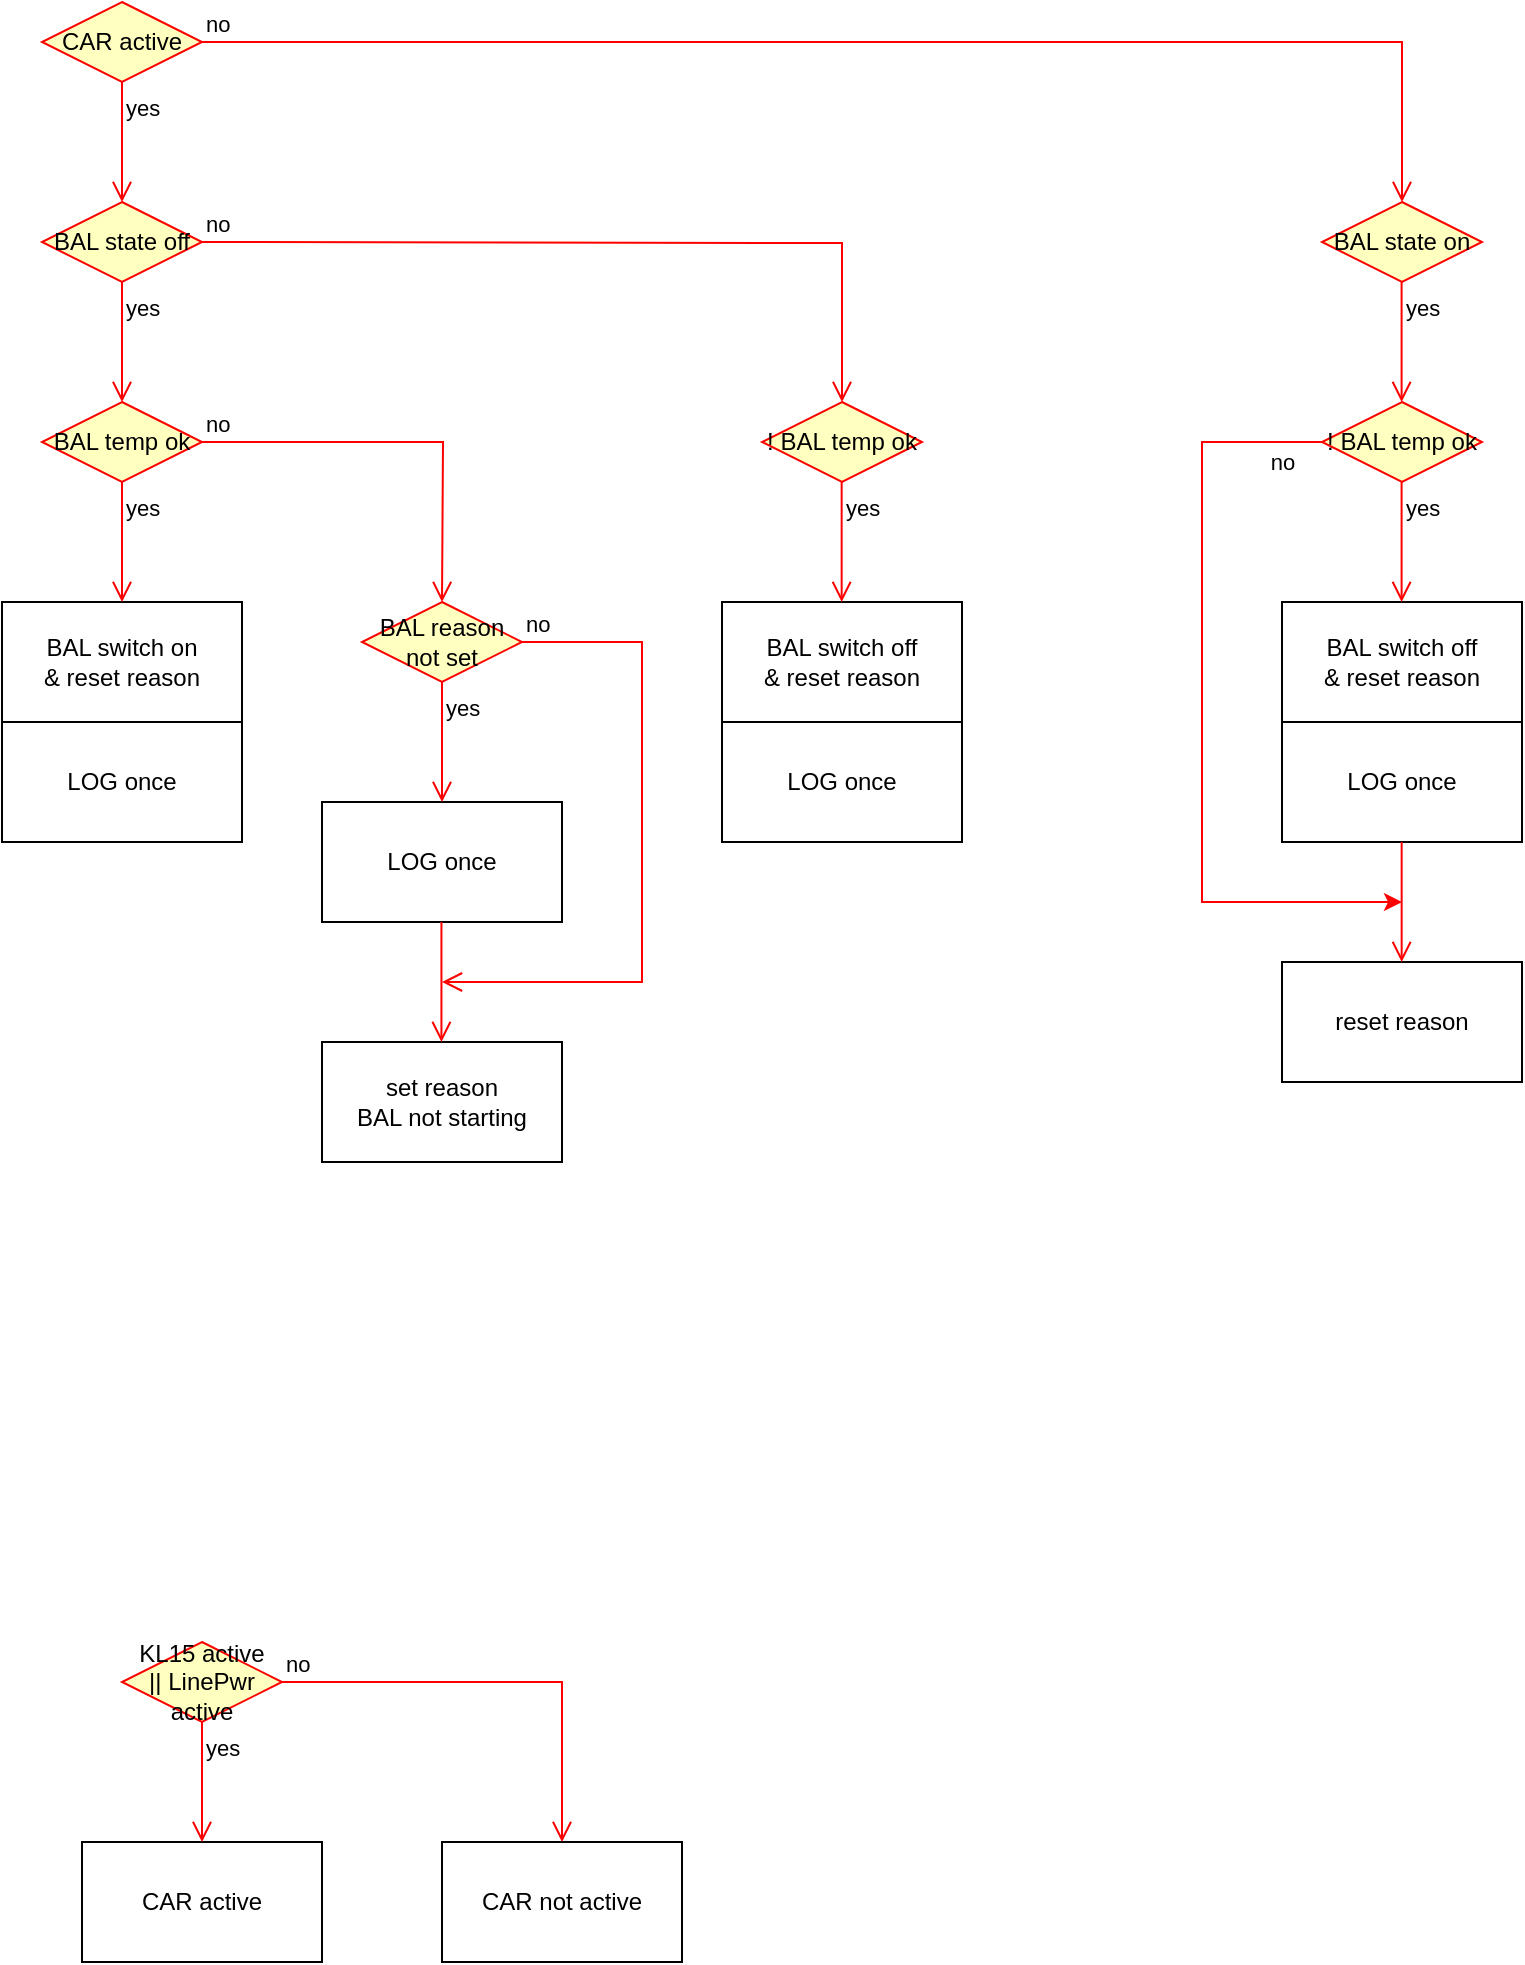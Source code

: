 <mxfile version="20.3.0" type="device" pages="5"><diagram id="LXOehUz2PkfXeTYsr3p3" name="CarActive-BAL"><mxGraphModel dx="920" dy="1441" grid="1" gridSize="10" guides="1" tooltips="1" connect="1" arrows="1" fold="1" page="1" pageScale="1" pageWidth="827" pageHeight="1169" math="0" shadow="0"><root><mxCell id="0"/><mxCell id="1" parent="0"/><mxCell id="oflELI8_AE1ah9rR0Pfy-1" value="BAL switch on&lt;br&gt;&amp;amp; reset reason" style="rounded=0;whiteSpace=wrap;html=1;" vertex="1" parent="1"><mxGeometry x="40" y="340" width="120" height="60" as="geometry"/></mxCell><mxCell id="oflELI8_AE1ah9rR0Pfy-6" value="LOG once" style="rounded=0;whiteSpace=wrap;html=1;" vertex="1" parent="1"><mxGeometry x="40" y="400" width="120" height="60" as="geometry"/></mxCell><mxCell id="oflELI8_AE1ah9rR0Pfy-12" value="BAL switch off&lt;br&gt;&amp;amp; reset reason" style="rounded=0;whiteSpace=wrap;html=1;" vertex="1" parent="1"><mxGeometry x="400" y="340" width="120" height="60" as="geometry"/></mxCell><mxCell id="oflELI8_AE1ah9rR0Pfy-13" value="LOG once" style="rounded=0;whiteSpace=wrap;html=1;" vertex="1" parent="1"><mxGeometry x="400" y="400" width="120" height="60" as="geometry"/></mxCell><mxCell id="oflELI8_AE1ah9rR0Pfy-20" value="BAL switch off&lt;br&gt;&amp;amp; reset reason" style="rounded=0;whiteSpace=wrap;html=1;" vertex="1" parent="1"><mxGeometry x="680" y="340" width="120" height="60" as="geometry"/></mxCell><mxCell id="oflELI8_AE1ah9rR0Pfy-21" value="LOG once" style="rounded=0;whiteSpace=wrap;html=1;" vertex="1" parent="1"><mxGeometry x="680" y="400" width="120" height="60" as="geometry"/></mxCell><mxCell id="oflELI8_AE1ah9rR0Pfy-29" value="set reason&lt;br&gt;BAL not starting" style="rounded=0;whiteSpace=wrap;html=1;" vertex="1" parent="1"><mxGeometry x="200" y="560" width="120" height="60" as="geometry"/></mxCell><mxCell id="oflELI8_AE1ah9rR0Pfy-31" value="LOG once" style="rounded=0;whiteSpace=wrap;html=1;" vertex="1" parent="1"><mxGeometry x="200" y="440" width="120" height="60" as="geometry"/></mxCell><mxCell id="oflELI8_AE1ah9rR0Pfy-32" value="reset reason" style="rounded=0;whiteSpace=wrap;html=1;" vertex="1" parent="1"><mxGeometry x="680" y="520" width="120" height="60" as="geometry"/></mxCell><mxCell id="3qrexacdY502ADhaaYey-1" value="CAR active" style="rounded=0;whiteSpace=wrap;html=1;" vertex="1" parent="1"><mxGeometry x="80" y="960" width="120" height="60" as="geometry"/></mxCell><mxCell id="mhE7k2_OMnBxs6uVptML-1" value="KL15 active&lt;br&gt;|| LinePwr active" style="rhombus;whiteSpace=wrap;html=1;fillColor=#ffffc0;strokeColor=#ff0000;" vertex="1" parent="1"><mxGeometry x="100" y="860" width="80" height="40" as="geometry"/></mxCell><mxCell id="mhE7k2_OMnBxs6uVptML-2" value="no" style="edgeStyle=orthogonalEdgeStyle;html=1;align=left;verticalAlign=bottom;endArrow=open;endSize=8;strokeColor=#ff0000;rounded=0;comic=0;sketch=0;entryX=0.5;entryY=0;entryDx=0;entryDy=0;" edge="1" source="mhE7k2_OMnBxs6uVptML-1" parent="1" target="mhE7k2_OMnBxs6uVptML-4"><mxGeometry x="-1" relative="1" as="geometry"><mxPoint x="280" y="880" as="targetPoint"/></mxGeometry></mxCell><mxCell id="mhE7k2_OMnBxs6uVptML-3" value="yes" style="edgeStyle=orthogonalEdgeStyle;html=1;align=left;verticalAlign=top;endArrow=open;endSize=8;strokeColor=#ff0000;rounded=0;comic=0;sketch=0;" edge="1" source="mhE7k2_OMnBxs6uVptML-1" parent="1"><mxGeometry x="-1" relative="1" as="geometry"><mxPoint x="140" y="960" as="targetPoint"/></mxGeometry></mxCell><mxCell id="mhE7k2_OMnBxs6uVptML-4" value="CAR not active" style="rounded=0;whiteSpace=wrap;html=1;" vertex="1" parent="1"><mxGeometry x="260" y="960" width="120" height="60" as="geometry"/></mxCell><mxCell id="mhE7k2_OMnBxs6uVptML-5" value="CAR active" style="rhombus;whiteSpace=wrap;html=1;fillColor=#ffffc0;strokeColor=#ff0000;" vertex="1" parent="1"><mxGeometry x="60" y="40" width="80" height="40" as="geometry"/></mxCell><mxCell id="mhE7k2_OMnBxs6uVptML-6" value="no" style="edgeStyle=orthogonalEdgeStyle;html=1;align=left;verticalAlign=bottom;endArrow=open;endSize=8;strokeColor=#ff0000;rounded=0;comic=0;sketch=0;entryX=0.5;entryY=0;entryDx=0;entryDy=0;" edge="1" source="mhE7k2_OMnBxs6uVptML-5" parent="1" target="mhE7k2_OMnBxs6uVptML-21"><mxGeometry x="-1" relative="1" as="geometry"><mxPoint x="760" y="140" as="targetPoint"/><Array as="points"><mxPoint x="740" y="60"/></Array></mxGeometry></mxCell><mxCell id="mhE7k2_OMnBxs6uVptML-7" value="yes" style="edgeStyle=orthogonalEdgeStyle;html=1;align=left;verticalAlign=top;endArrow=open;endSize=8;strokeColor=#ff0000;rounded=0;comic=0;sketch=0;" edge="1" source="mhE7k2_OMnBxs6uVptML-5" parent="1"><mxGeometry x="-1" relative="1" as="geometry"><mxPoint x="100" y="140" as="targetPoint"/></mxGeometry></mxCell><mxCell id="mhE7k2_OMnBxs6uVptML-8" value="BAL state off" style="rhombus;whiteSpace=wrap;html=1;fillColor=#ffffc0;strokeColor=#ff0000;" vertex="1" parent="1"><mxGeometry x="60" y="140" width="80" height="40" as="geometry"/></mxCell><mxCell id="mhE7k2_OMnBxs6uVptML-9" value="no" style="edgeStyle=orthogonalEdgeStyle;html=1;align=left;verticalAlign=bottom;endArrow=open;endSize=8;strokeColor=#ff0000;rounded=0;comic=0;sketch=0;entryX=0.5;entryY=0;entryDx=0;entryDy=0;" edge="1" parent="1" target="mhE7k2_OMnBxs6uVptML-18"><mxGeometry x="-1" relative="1" as="geometry"><mxPoint x="460" y="215" as="targetPoint"/><mxPoint x="140" y="160" as="sourcePoint"/></mxGeometry></mxCell><mxCell id="mhE7k2_OMnBxs6uVptML-10" value="yes" style="edgeStyle=orthogonalEdgeStyle;html=1;align=left;verticalAlign=top;endArrow=open;endSize=8;strokeColor=#ff0000;rounded=0;comic=0;sketch=0;" edge="1" parent="1"><mxGeometry x="-1" relative="1" as="geometry"><mxPoint x="100" y="240" as="targetPoint"/><mxPoint x="100" y="180" as="sourcePoint"/></mxGeometry></mxCell><mxCell id="mhE7k2_OMnBxs6uVptML-11" value="BAL temp ok" style="rhombus;whiteSpace=wrap;html=1;fillColor=#ffffc0;strokeColor=#ff0000;" vertex="1" parent="1"><mxGeometry x="60" y="240" width="80" height="40" as="geometry"/></mxCell><mxCell id="mhE7k2_OMnBxs6uVptML-12" value="no" style="edgeStyle=orthogonalEdgeStyle;html=1;align=left;verticalAlign=bottom;endArrow=open;endSize=8;strokeColor=#ff0000;rounded=0;comic=0;sketch=0;entryX=0.5;entryY=0;entryDx=0;entryDy=0;" edge="1" source="mhE7k2_OMnBxs6uVptML-11" parent="1"><mxGeometry x="-1" relative="1" as="geometry"><mxPoint x="260.0" y="340" as="targetPoint"/></mxGeometry></mxCell><mxCell id="mhE7k2_OMnBxs6uVptML-13" value="yes" style="edgeStyle=orthogonalEdgeStyle;html=1;align=left;verticalAlign=top;endArrow=open;endSize=8;strokeColor=#ff0000;rounded=0;comic=0;sketch=0;" edge="1" source="mhE7k2_OMnBxs6uVptML-11" parent="1"><mxGeometry x="-1" relative="1" as="geometry"><mxPoint x="100" y="340" as="targetPoint"/></mxGeometry></mxCell><mxCell id="mhE7k2_OMnBxs6uVptML-14" value="BAL reason not set" style="rhombus;whiteSpace=wrap;html=1;fillColor=#ffffc0;strokeColor=#ff0000;" vertex="1" parent="1"><mxGeometry x="220" y="340" width="80" height="40" as="geometry"/></mxCell><mxCell id="mhE7k2_OMnBxs6uVptML-15" value="no" style="edgeStyle=orthogonalEdgeStyle;html=1;align=left;verticalAlign=bottom;endArrow=open;endSize=8;strokeColor=#ff0000;rounded=0;comic=0;sketch=0;" edge="1" source="mhE7k2_OMnBxs6uVptML-14" parent="1"><mxGeometry x="-1" relative="1" as="geometry"><mxPoint x="260" y="530" as="targetPoint"/><Array as="points"><mxPoint x="360" y="360"/><mxPoint x="360" y="530"/></Array></mxGeometry></mxCell><mxCell id="mhE7k2_OMnBxs6uVptML-16" value="yes" style="edgeStyle=orthogonalEdgeStyle;html=1;align=left;verticalAlign=top;endArrow=open;endSize=8;strokeColor=#ff0000;rounded=0;comic=0;sketch=0;" edge="1" source="mhE7k2_OMnBxs6uVptML-14" parent="1"><mxGeometry x="-1" relative="1" as="geometry"><mxPoint x="260" y="440" as="targetPoint"/></mxGeometry></mxCell><mxCell id="mhE7k2_OMnBxs6uVptML-17" value="" style="edgeStyle=orthogonalEdgeStyle;html=1;align=left;verticalAlign=top;endArrow=open;endSize=8;strokeColor=#ff0000;rounded=0;comic=0;sketch=0;" edge="1" parent="1"><mxGeometry x="-1" relative="1" as="geometry"><mxPoint x="259.72" y="560" as="targetPoint"/><mxPoint x="259.72" y="500" as="sourcePoint"/></mxGeometry></mxCell><mxCell id="mhE7k2_OMnBxs6uVptML-18" value="! BAL temp ok" style="rhombus;whiteSpace=wrap;html=1;fillColor=#ffffc0;strokeColor=#ff0000;" vertex="1" parent="1"><mxGeometry x="420" y="240" width="80" height="40" as="geometry"/></mxCell><mxCell id="mhE7k2_OMnBxs6uVptML-19" value="yes" style="edgeStyle=orthogonalEdgeStyle;html=1;align=left;verticalAlign=top;endArrow=open;endSize=8;strokeColor=#ff0000;rounded=0;comic=0;sketch=0;" edge="1" parent="1"><mxGeometry x="-1" relative="1" as="geometry"><mxPoint x="459.83" y="340" as="targetPoint"/><mxPoint x="459.83" y="280" as="sourcePoint"/></mxGeometry></mxCell><mxCell id="mhE7k2_OMnBxs6uVptML-20" value="! BAL temp ok" style="rhombus;whiteSpace=wrap;html=1;fillColor=#ffffc0;strokeColor=#ff0000;" vertex="1" parent="1"><mxGeometry x="700" y="240" width="80" height="40" as="geometry"/></mxCell><mxCell id="mhE7k2_OMnBxs6uVptML-21" value="BAL state on" style="rhombus;whiteSpace=wrap;html=1;fillColor=#ffffc0;strokeColor=#ff0000;" vertex="1" parent="1"><mxGeometry x="700" y="140" width="80" height="40" as="geometry"/></mxCell><mxCell id="mhE7k2_OMnBxs6uVptML-22" value="" style="edgeStyle=orthogonalEdgeStyle;html=1;align=left;verticalAlign=top;endArrow=open;endSize=8;strokeColor=#ff0000;rounded=0;comic=0;sketch=0;" edge="1" parent="1"><mxGeometry x="-1" relative="1" as="geometry"><mxPoint x="739.83" y="520" as="targetPoint"/><mxPoint x="739.83" y="460" as="sourcePoint"/></mxGeometry></mxCell><mxCell id="mhE7k2_OMnBxs6uVptML-24" value="yes" style="edgeStyle=orthogonalEdgeStyle;html=1;align=left;verticalAlign=top;endArrow=open;endSize=8;strokeColor=#ff0000;rounded=0;comic=0;sketch=0;" edge="1" parent="1"><mxGeometry x="-1" relative="1" as="geometry"><mxPoint x="739.8" y="340" as="targetPoint"/><mxPoint x="739.8" y="280" as="sourcePoint"/></mxGeometry></mxCell><mxCell id="mhE7k2_OMnBxs6uVptML-25" value="yes" style="edgeStyle=orthogonalEdgeStyle;html=1;align=left;verticalAlign=top;endArrow=open;endSize=8;strokeColor=#ff0000;rounded=0;comic=0;sketch=0;" edge="1" parent="1"><mxGeometry x="-1" relative="1" as="geometry"><mxPoint x="739.8" y="240" as="targetPoint"/><mxPoint x="739.8" y="180" as="sourcePoint"/></mxGeometry></mxCell><mxCell id="mhE7k2_OMnBxs6uVptML-26" value="no" style="endArrow=classic;html=1;rounded=0;comic=0;sketch=0;strokeColor=#FF0000;exitX=0;exitY=0.5;exitDx=0;exitDy=0;" edge="1" parent="1" source="mhE7k2_OMnBxs6uVptML-20"><mxGeometry x="-0.897" y="10" width="50" height="50" relative="1" as="geometry"><mxPoint x="620" y="340" as="sourcePoint"/><mxPoint x="740" y="490" as="targetPoint"/><Array as="points"><mxPoint x="640" y="260"/><mxPoint x="640" y="490"/></Array><mxPoint as="offset"/></mxGeometry></mxCell></root></mxGraphModel></diagram><diagram id="12e8ugVNMP6fDcHv3E0U" name="KL15 active"><mxGraphModel dx="1117" dy="1750" grid="1" gridSize="10" guides="1" tooltips="1" connect="1" arrows="1" fold="1" page="1" pageScale="1" pageWidth="827" pageHeight="1169" math="0" shadow="0"><root><mxCell id="0"/><mxCell id="1" parent="0"/><mxCell id="yH7bQUPl74mGh_0GwdWs-4" value="LOG once&lt;br&gt;with ts" style="rounded=0;whiteSpace=wrap;html=1;" vertex="1" parent="1"><mxGeometry x="100" y="340" width="120" height="60" as="geometry"/></mxCell><mxCell id="-YFTBXRcsXSMDmhdgCrn-2" value="LOG once&lt;br&gt;without ts" style="rounded=0;whiteSpace=wrap;html=1;" vertex="1" parent="1"><mxGeometry x="280" y="340" width="120" height="60" as="geometry"/></mxCell><mxCell id="-YFTBXRcsXSMDmhdgCrn-3" value="set KL15 state" style="rounded=0;whiteSpace=wrap;html=1;" vertex="1" parent="1"><mxGeometry x="100" y="460" width="120" height="60" as="geometry"/></mxCell><mxCell id="-YFTBXRcsXSMDmhdgCrn-4" value="set KL15 started values" style="rounded=0;whiteSpace=wrap;html=1;" vertex="1" parent="1"><mxGeometry x="100" y="520" width="120" height="60" as="geometry"/></mxCell><mxCell id="-YFTBXRcsXSMDmhdgCrn-7" value="LOG once&lt;br&gt;with KL15-duration" style="rounded=0;whiteSpace=wrap;html=1;" vertex="1" parent="1"><mxGeometry x="460" y="240" width="120" height="60" as="geometry"/></mxCell><mxCell id="-YFTBXRcsXSMDmhdgCrn-8" value="unset KL15 state" style="rounded=0;whiteSpace=wrap;html=1;" vertex="1" parent="1"><mxGeometry x="460" y="300" width="120" height="60" as="geometry"/></mxCell><mxCell id="-YFTBXRcsXSMDmhdgCrn-9" value="unset KL15 started values" style="rounded=0;whiteSpace=wrap;html=1;" vertex="1" parent="1"><mxGeometry x="460" y="360" width="120" height="60" as="geometry"/></mxCell><mxCell id="SDihzi8pR8b6VNEVEoCM-1" value="KL15 active" style="rhombus;whiteSpace=wrap;html=1;fillColor=#ffffc0;strokeColor=#ff0000;" vertex="1" parent="1"><mxGeometry x="120" y="40" width="80" height="40" as="geometry"/></mxCell><mxCell id="SDihzi8pR8b6VNEVEoCM-2" value="no" style="edgeStyle=orthogonalEdgeStyle;html=1;align=left;verticalAlign=bottom;endArrow=open;endSize=8;strokeColor=#ff0000;rounded=0;comic=0;sketch=0;entryX=0.5;entryY=0;entryDx=0;entryDy=0;" edge="1" source="SDihzi8pR8b6VNEVEoCM-1" parent="1" target="SDihzi8pR8b6VNEVEoCM-13"><mxGeometry x="-1" relative="1" as="geometry"><mxPoint x="300" y="60" as="targetPoint"/></mxGeometry></mxCell><mxCell id="SDihzi8pR8b6VNEVEoCM-3" value="yes" style="edgeStyle=orthogonalEdgeStyle;html=1;align=left;verticalAlign=top;endArrow=open;endSize=8;strokeColor=#ff0000;rounded=0;comic=0;sketch=0;" edge="1" source="SDihzi8pR8b6VNEVEoCM-1" parent="1"><mxGeometry x="-1" relative="1" as="geometry"><mxPoint x="160" y="140" as="targetPoint"/></mxGeometry></mxCell><mxCell id="SDihzi8pR8b6VNEVEoCM-4" value="! KL15 state" style="rhombus;whiteSpace=wrap;html=1;fillColor=#ffffc0;strokeColor=#ff0000;" vertex="1" parent="1"><mxGeometry x="120" y="140" width="80" height="40" as="geometry"/></mxCell><mxCell id="SDihzi8pR8b6VNEVEoCM-6" value="yes" style="edgeStyle=orthogonalEdgeStyle;html=1;align=left;verticalAlign=top;endArrow=open;endSize=8;strokeColor=#ff0000;rounded=0;comic=0;sketch=0;" edge="1" parent="1" source="SDihzi8pR8b6VNEVEoCM-4"><mxGeometry x="-1" relative="1" as="geometry"><mxPoint x="160" y="240" as="targetPoint"/></mxGeometry></mxCell><mxCell id="SDihzi8pR8b6VNEVEoCM-7" value="charge-ended-ts set" style="rhombus;whiteSpace=wrap;html=1;fillColor=#ffffc0;strokeColor=#ff0000;" vertex="1" parent="1"><mxGeometry x="120" y="240" width="80" height="40" as="geometry"/></mxCell><mxCell id="SDihzi8pR8b6VNEVEoCM-8" value="no" style="edgeStyle=orthogonalEdgeStyle;html=1;align=left;verticalAlign=bottom;endArrow=open;endSize=8;strokeColor=#ff0000;rounded=0;comic=0;sketch=0;entryX=0.5;entryY=0;entryDx=0;entryDy=0;" edge="1" source="SDihzi8pR8b6VNEVEoCM-7" parent="1" target="-YFTBXRcsXSMDmhdgCrn-2"><mxGeometry x="-1" relative="1" as="geometry"><mxPoint x="300" y="260" as="targetPoint"/></mxGeometry></mxCell><mxCell id="SDihzi8pR8b6VNEVEoCM-9" value="yes" style="edgeStyle=orthogonalEdgeStyle;html=1;align=left;verticalAlign=top;endArrow=open;endSize=8;strokeColor=#ff0000;rounded=0;comic=0;sketch=0;" edge="1" source="SDihzi8pR8b6VNEVEoCM-7" parent="1"><mxGeometry x="-1" relative="1" as="geometry"><mxPoint x="160" y="340" as="targetPoint"/><Array as="points"><mxPoint x="160" y="300"/><mxPoint x="160" y="300"/></Array></mxGeometry></mxCell><mxCell id="SDihzi8pR8b6VNEVEoCM-11" value="" style="edgeStyle=orthogonalEdgeStyle;html=1;align=left;verticalAlign=top;endArrow=open;endSize=8;strokeColor=#ff0000;rounded=0;comic=0;sketch=0;" edge="1" parent="1"><mxGeometry x="-1" relative="1" as="geometry"><mxPoint x="159.83" y="460" as="targetPoint"/><mxPoint x="159.83" y="400" as="sourcePoint"/></mxGeometry></mxCell><mxCell id="SDihzi8pR8b6VNEVEoCM-12" value="" style="endArrow=open;html=1;rounded=0;comic=0;sketch=0;exitX=0.5;exitY=1;exitDx=0;exitDy=0;strokeColor=#FF0000;endFill=0;" edge="1" parent="1" source="-YFTBXRcsXSMDmhdgCrn-2"><mxGeometry width="50" height="50" relative="1" as="geometry"><mxPoint x="170" y="460" as="sourcePoint"/><mxPoint x="160" y="430" as="targetPoint"/><Array as="points"><mxPoint x="340" y="430"/></Array></mxGeometry></mxCell><mxCell id="SDihzi8pR8b6VNEVEoCM-13" value="KL15 state" style="rhombus;whiteSpace=wrap;html=1;fillColor=#ffffc0;strokeColor=#ff0000;" vertex="1" parent="1"><mxGeometry x="480" y="140" width="80" height="40" as="geometry"/></mxCell><mxCell id="SDihzi8pR8b6VNEVEoCM-14" value="yes" style="edgeStyle=orthogonalEdgeStyle;html=1;align=left;verticalAlign=top;endArrow=open;endSize=8;strokeColor=#ff0000;rounded=0;comic=0;sketch=0;" edge="1" parent="1"><mxGeometry x="-1" relative="1" as="geometry"><mxPoint x="519.67" y="240" as="targetPoint"/><mxPoint x="519.67" y="180" as="sourcePoint"/></mxGeometry></mxCell></root></mxGraphModel></diagram><diagram name="Heater" id="oOzQqZdD7BhXqOTLIn5d"><mxGraphModel dx="782" dy="1225" grid="1" gridSize="10" guides="1" tooltips="1" connect="1" arrows="1" fold="1" page="1" pageScale="1" pageWidth="827" pageHeight="1169" math="0" shadow="0"><root><mxCell id="hcPcVKRNiF2n2_MLOe-I-0"/><mxCell id="hcPcVKRNiF2n2_MLOe-I-1" parent="hcPcVKRNiF2n2_MLOe-I-0"/><mxCell id="hcPcVKRNiF2n2_MLOe-I-5" value="LOG once" style="rounded=0;whiteSpace=wrap;html=1;" vertex="1" parent="hcPcVKRNiF2n2_MLOe-I-1"><mxGeometry x="40" y="240" width="120" height="60" as="geometry"/></mxCell><mxCell id="hcPcVKRNiF2n2_MLOe-I-10" value="unset charger state" style="rounded=0;whiteSpace=wrap;html=1;" vertex="1" parent="hcPcVKRNiF2n2_MLOe-I-1"><mxGeometry x="400" y="360" width="120" height="60" as="geometry"/></mxCell><mxCell id="ZxAVKf1m6dJiVjqOZ9-U-0" value="set LinePwr state" style="rounded=0;whiteSpace=wrap;html=1;" vertex="1" parent="hcPcVKRNiF2n2_MLOe-I-1"><mxGeometry x="40" y="300" width="120" height="60" as="geometry"/></mxCell><mxCell id="ZxAVKf1m6dJiVjqOZ9-U-3" value="LOG once" style="rounded=0;whiteSpace=wrap;html=1;" vertex="1" parent="hcPcVKRNiF2n2_MLOe-I-1"><mxGeometry x="400" y="240" width="120" height="60" as="geometry"/></mxCell><mxCell id="ZxAVKf1m6dJiVjqOZ9-U-4" value="unset LinePwr state" style="rounded=0;whiteSpace=wrap;html=1;" vertex="1" parent="hcPcVKRNiF2n2_MLOe-I-1"><mxGeometry x="400" y="300" width="120" height="60" as="geometry"/></mxCell><mxCell id="ZxAVKf1m6dJiVjqOZ9-U-5" value="switch heater off" style="rounded=0;whiteSpace=wrap;html=1;" vertex="1" parent="hcPcVKRNiF2n2_MLOe-I-1"><mxGeometry x="400" y="420" width="120" height="60" as="geometry"/></mxCell><mxCell id="ZxAVKf1m6dJiVjqOZ9-U-6" value="switch charge load off" style="rounded=0;whiteSpace=wrap;html=1;" vertex="1" parent="hcPcVKRNiF2n2_MLOe-I-1"><mxGeometry x="400" y="480" width="120" height="60" as="geometry"/></mxCell><mxCell id="ZxAVKf1m6dJiVjqOZ9-U-7" value="switch charge door off" style="rounded=0;whiteSpace=wrap;html=1;" vertex="1" parent="hcPcVKRNiF2n2_MLOe-I-1"><mxGeometry x="400" y="540" width="120" height="60" as="geometry"/></mxCell><mxCell id="ZxAVKf1m6dJiVjqOZ9-U-12" value="LOG once" style="rounded=0;whiteSpace=wrap;html=1;" vertex="1" parent="hcPcVKRNiF2n2_MLOe-I-1"><mxGeometry x="40" y="640" width="120" height="60" as="geometry"/></mxCell><mxCell id="ZxAVKf1m6dJiVjqOZ9-U-13" value="switch heater on" style="rounded=0;whiteSpace=wrap;html=1;" vertex="1" parent="hcPcVKRNiF2n2_MLOe-I-1"><mxGeometry x="40" y="700" width="120" height="60" as="geometry"/></mxCell><mxCell id="ZxAVKf1m6dJiVjqOZ9-U-18" value="LOG once" style="rounded=0;whiteSpace=wrap;html=1;" vertex="1" parent="hcPcVKRNiF2n2_MLOe-I-1"><mxGeometry x="220" y="580" width="120" height="60" as="geometry"/></mxCell><mxCell id="ZxAVKf1m6dJiVjqOZ9-U-19" value="switch heater off" style="rounded=0;whiteSpace=wrap;html=1;" vertex="1" parent="hcPcVKRNiF2n2_MLOe-I-1"><mxGeometry x="220" y="640" width="120" height="60" as="geometry"/></mxCell><mxCell id="ZxAVKf1m6dJiVjqOZ9-U-20" value="LinePwr&lt;br&gt;active" style="rhombus;whiteSpace=wrap;html=1;fillColor=#ffffc0;strokeColor=#ff0000;" vertex="1" parent="hcPcVKRNiF2n2_MLOe-I-1"><mxGeometry x="60" y="40" width="80" height="40" as="geometry"/></mxCell><mxCell id="ZxAVKf1m6dJiVjqOZ9-U-21" value="no" style="edgeStyle=orthogonalEdgeStyle;html=1;align=left;verticalAlign=bottom;endArrow=open;endSize=8;strokeColor=#ff0000;rounded=0;comic=0;sketch=0;entryX=0.5;entryY=0;entryDx=0;entryDy=0;" edge="1" source="ZxAVKf1m6dJiVjqOZ9-U-20" parent="hcPcVKRNiF2n2_MLOe-I-1" target="ZxAVKf1m6dJiVjqOZ9-U-40"><mxGeometry x="-1" relative="1" as="geometry"><mxPoint x="240" y="60" as="targetPoint"/></mxGeometry></mxCell><mxCell id="ZxAVKf1m6dJiVjqOZ9-U-22" value="yes" style="edgeStyle=orthogonalEdgeStyle;html=1;align=left;verticalAlign=top;endArrow=open;endSize=8;strokeColor=#ff0000;rounded=0;comic=0;sketch=0;" edge="1" source="ZxAVKf1m6dJiVjqOZ9-U-20" parent="hcPcVKRNiF2n2_MLOe-I-1"><mxGeometry x="-1" relative="1" as="geometry"><mxPoint x="100" y="140" as="targetPoint"/></mxGeometry></mxCell><mxCell id="ZxAVKf1m6dJiVjqOZ9-U-23" value="! LinePwr&lt;br&gt;state" style="rhombus;whiteSpace=wrap;html=1;fillColor=#ffffc0;strokeColor=#ff0000;" vertex="1" parent="hcPcVKRNiF2n2_MLOe-I-1"><mxGeometry x="60" y="140" width="80" height="40" as="geometry"/></mxCell><mxCell id="ZxAVKf1m6dJiVjqOZ9-U-24" value="no" style="edgeStyle=orthogonalEdgeStyle;html=1;align=left;verticalAlign=bottom;endArrow=open;endSize=8;strokeColor=#ff0000;rounded=0;comic=0;sketch=0;" edge="1" source="ZxAVKf1m6dJiVjqOZ9-U-23" parent="hcPcVKRNiF2n2_MLOe-I-1"><mxGeometry x="-1" relative="1" as="geometry"><mxPoint x="100" y="400" as="targetPoint"/><Array as="points"><mxPoint x="200" y="160"/><mxPoint x="200" y="400"/></Array></mxGeometry></mxCell><mxCell id="ZxAVKf1m6dJiVjqOZ9-U-25" value="yes" style="edgeStyle=orthogonalEdgeStyle;html=1;align=left;verticalAlign=top;endArrow=open;endSize=8;strokeColor=#ff0000;rounded=0;comic=0;sketch=0;" edge="1" source="ZxAVKf1m6dJiVjqOZ9-U-23" parent="hcPcVKRNiF2n2_MLOe-I-1"><mxGeometry x="-1" relative="1" as="geometry"><mxPoint x="100" y="240" as="targetPoint"/></mxGeometry></mxCell><mxCell id="ZxAVKf1m6dJiVjqOZ9-U-29" value="" style="edgeStyle=orthogonalEdgeStyle;html=1;verticalAlign=bottom;endArrow=open;endSize=8;strokeColor=#ff0000;rounded=0;comic=0;sketch=0;" edge="1" parent="hcPcVKRNiF2n2_MLOe-I-1"><mxGeometry relative="1" as="geometry"><mxPoint x="100" y="440" as="targetPoint"/><mxPoint x="99.5" y="360" as="sourcePoint"/><Array as="points"><mxPoint x="100" y="400"/><mxPoint x="100" y="400"/></Array></mxGeometry></mxCell><mxCell id="ZxAVKf1m6dJiVjqOZ9-U-30" value="heater needed&lt;br&gt;&amp;amp;&amp;amp; age good" style="rhombus;whiteSpace=wrap;html=1;fillColor=#ffffc0;strokeColor=#ff0000;" vertex="1" parent="hcPcVKRNiF2n2_MLOe-I-1"><mxGeometry x="60" y="440" width="80" height="40" as="geometry"/></mxCell><mxCell id="ZxAVKf1m6dJiVjqOZ9-U-31" value="no" style="edgeStyle=orthogonalEdgeStyle;html=1;align=left;verticalAlign=bottom;endArrow=open;endSize=8;strokeColor=#ff0000;rounded=0;comic=0;sketch=0;entryX=0.5;entryY=0;entryDx=0;entryDy=0;" edge="1" source="ZxAVKf1m6dJiVjqOZ9-U-30" parent="hcPcVKRNiF2n2_MLOe-I-1" target="ZxAVKf1m6dJiVjqOZ9-U-36"><mxGeometry x="-1" relative="1" as="geometry"><mxPoint x="240" y="460" as="targetPoint"/></mxGeometry></mxCell><mxCell id="ZxAVKf1m6dJiVjqOZ9-U-32" value="yes" style="edgeStyle=orthogonalEdgeStyle;html=1;align=left;verticalAlign=top;endArrow=open;endSize=8;strokeColor=#ff0000;rounded=0;comic=0;sketch=0;" edge="1" source="ZxAVKf1m6dJiVjqOZ9-U-30" parent="hcPcVKRNiF2n2_MLOe-I-1"><mxGeometry x="-1" relative="1" as="geometry"><mxPoint x="100" y="540" as="targetPoint"/></mxGeometry></mxCell><mxCell id="ZxAVKf1m6dJiVjqOZ9-U-33" value="! heater state" style="rhombus;whiteSpace=wrap;html=1;fillColor=#ffffc0;strokeColor=#ff0000;" vertex="1" parent="hcPcVKRNiF2n2_MLOe-I-1"><mxGeometry x="60" y="540" width="80" height="40" as="geometry"/></mxCell><mxCell id="ZxAVKf1m6dJiVjqOZ9-U-35" value="yes" style="edgeStyle=orthogonalEdgeStyle;html=1;align=left;verticalAlign=top;endArrow=open;endSize=8;strokeColor=#ff0000;rounded=0;comic=0;sketch=0;" edge="1" source="ZxAVKf1m6dJiVjqOZ9-U-33" parent="hcPcVKRNiF2n2_MLOe-I-1"><mxGeometry x="-1" relative="1" as="geometry"><mxPoint x="100" y="640" as="targetPoint"/></mxGeometry></mxCell><mxCell id="ZxAVKf1m6dJiVjqOZ9-U-36" value="! heater state" style="rhombus;whiteSpace=wrap;html=1;fillColor=#ffffc0;strokeColor=#ff0000;" vertex="1" parent="hcPcVKRNiF2n2_MLOe-I-1"><mxGeometry x="240" y="480" width="80" height="40" as="geometry"/></mxCell><mxCell id="ZxAVKf1m6dJiVjqOZ9-U-37" value="yes" style="edgeStyle=orthogonalEdgeStyle;html=1;align=left;verticalAlign=top;endArrow=open;endSize=8;strokeColor=#ff0000;rounded=0;comic=0;sketch=0;" edge="1" parent="hcPcVKRNiF2n2_MLOe-I-1" source="ZxAVKf1m6dJiVjqOZ9-U-36"><mxGeometry x="-1" relative="1" as="geometry"><mxPoint x="280" y="580" as="targetPoint"/></mxGeometry></mxCell><mxCell id="ZxAVKf1m6dJiVjqOZ9-U-40" value="LinePwr&lt;br&gt;state" style="rhombus;whiteSpace=wrap;html=1;fillColor=#ffffc0;strokeColor=#ff0000;" vertex="1" parent="hcPcVKRNiF2n2_MLOe-I-1"><mxGeometry x="420" y="140" width="80" height="40" as="geometry"/></mxCell><mxCell id="ZxAVKf1m6dJiVjqOZ9-U-41" value="yes" style="edgeStyle=orthogonalEdgeStyle;html=1;align=left;verticalAlign=top;endArrow=open;endSize=8;strokeColor=#ff0000;rounded=0;comic=0;sketch=0;" edge="1" parent="hcPcVKRNiF2n2_MLOe-I-1" source="ZxAVKf1m6dJiVjqOZ9-U-40"><mxGeometry x="-1" relative="1" as="geometry"><mxPoint x="460" y="240" as="targetPoint"/></mxGeometry></mxCell></root></mxGraphModel></diagram><diagram id="-MVhBHzytmBZ_wvMj_Ux" name="GoodForCharging"><mxGraphModel dx="782" dy="1225" grid="1" gridSize="10" guides="1" tooltips="1" connect="1" arrows="1" fold="1" page="1" pageScale="1" pageWidth="827" pageHeight="1169" math="0" shadow="0"><root><mxCell id="0"/><mxCell id="1" parent="0"/><mxCell id="AomB1I5Opg6fcqfHuD4W-1" value="temp charge allowed&lt;br&gt;&amp;amp;&amp;amp; charge start cond.&lt;br&gt;&amp;amp;&amp;amp; age good" style="rhombus;whiteSpace=wrap;html=1;fillColor=#ffffc0;strokeColor=#ff0000;" vertex="1" parent="1"><mxGeometry x="40" y="40" width="160" height="120" as="geometry"/></mxCell><mxCell id="AomB1I5Opg6fcqfHuD4W-2" value="no" style="edgeStyle=orthogonalEdgeStyle;html=1;align=left;verticalAlign=bottom;endArrow=open;endSize=8;strokeColor=#ff0000;rounded=0;comic=0;sketch=0;entryX=0.5;entryY=0;entryDx=0;entryDy=0;" edge="1" source="AomB1I5Opg6fcqfHuD4W-1" parent="1" target="AomB1I5Opg6fcqfHuD4W-36"><mxGeometry x="-1" relative="1" as="geometry"><mxPoint x="320" y="100" as="targetPoint"/><Array as="points"><mxPoint x="600" y="100"/></Array></mxGeometry></mxCell><mxCell id="AomB1I5Opg6fcqfHuD4W-3" value="yes" style="edgeStyle=orthogonalEdgeStyle;html=1;align=left;verticalAlign=top;endArrow=open;endSize=8;strokeColor=#ff0000;rounded=0;comic=0;sketch=0;" edge="1" source="AomB1I5Opg6fcqfHuD4W-1" parent="1"><mxGeometry x="-1" relative="1" as="geometry"><mxPoint x="120" y="220" as="targetPoint"/></mxGeometry></mxCell><mxCell id="AomB1I5Opg6fcqfHuD4W-8" value="LOG once&lt;br&gt;with ts" style="rounded=0;whiteSpace=wrap;html=1;" vertex="1" parent="1"><mxGeometry x="60" y="420" width="120" height="60" as="geometry"/></mxCell><mxCell id="AomB1I5Opg6fcqfHuD4W-9" value="! charger active state" style="rhombus;whiteSpace=wrap;html=1;fillColor=#ffffc0;strokeColor=#ff0000;" vertex="1" parent="1"><mxGeometry x="80" y="220" width="80" height="40" as="geometry"/></mxCell><mxCell id="AomB1I5Opg6fcqfHuD4W-10" value="no" style="edgeStyle=orthogonalEdgeStyle;html=1;align=left;verticalAlign=bottom;endArrow=open;endSize=8;strokeColor=#ff0000;rounded=0;comic=0;sketch=0;entryX=0.5;entryY=0;entryDx=0;entryDy=0;" edge="1" source="AomB1I5Opg6fcqfHuD4W-9" parent="1" target="AomB1I5Opg6fcqfHuD4W-19"><mxGeometry x="-1" relative="1" as="geometry"><mxPoint x="260" y="240" as="targetPoint"/></mxGeometry></mxCell><mxCell id="AomB1I5Opg6fcqfHuD4W-11" value="yes" style="edgeStyle=orthogonalEdgeStyle;html=1;align=left;verticalAlign=top;endArrow=open;endSize=8;strokeColor=#ff0000;rounded=0;comic=0;sketch=0;" edge="1" source="AomB1I5Opg6fcqfHuD4W-9" parent="1"><mxGeometry x="-1" relative="1" as="geometry"><mxPoint x="120" y="320" as="targetPoint"/></mxGeometry></mxCell><mxCell id="AomB1I5Opg6fcqfHuD4W-15" value="with ts" style="rhombus;whiteSpace=wrap;html=1;fillColor=#ffffc0;strokeColor=#ff0000;" vertex="1" parent="1"><mxGeometry x="80" y="320" width="80" height="40" as="geometry"/></mxCell><mxCell id="AomB1I5Opg6fcqfHuD4W-16" value="no" style="edgeStyle=orthogonalEdgeStyle;html=1;align=left;verticalAlign=bottom;endArrow=open;endSize=8;strokeColor=#ff0000;rounded=0;comic=0;sketch=0;entryX=0.5;entryY=0;entryDx=0;entryDy=0;" edge="1" parent="1" source="AomB1I5Opg6fcqfHuD4W-15" target="AomB1I5Opg6fcqfHuD4W-18"><mxGeometry x="-1" relative="1" as="geometry"><mxPoint x="260.0" y="340" as="targetPoint"/></mxGeometry></mxCell><mxCell id="AomB1I5Opg6fcqfHuD4W-17" value="yes" style="edgeStyle=orthogonalEdgeStyle;html=1;align=left;verticalAlign=top;endArrow=open;endSize=8;strokeColor=#ff0000;rounded=0;comic=0;sketch=0;" edge="1" parent="1" source="AomB1I5Opg6fcqfHuD4W-15"><mxGeometry x="-1" relative="1" as="geometry"><mxPoint x="120" y="420" as="targetPoint"/></mxGeometry></mxCell><mxCell id="AomB1I5Opg6fcqfHuD4W-18" value="LOG once&lt;br&gt;without ts" style="rounded=0;whiteSpace=wrap;html=1;" vertex="1" parent="1"><mxGeometry x="180" y="420" width="120" height="60" as="geometry"/></mxCell><mxCell id="AomB1I5Opg6fcqfHuD4W-19" value="switch charge door on" style="rounded=0;whiteSpace=wrap;html=1;" vertex="1" parent="1"><mxGeometry x="360" y="420" width="120" height="60" as="geometry"/></mxCell><mxCell id="AomB1I5Opg6fcqfHuD4W-20" value="" style="endArrow=open;html=1;rounded=0;comic=0;sketch=0;strokeColor=#FF0000;exitX=0.5;exitY=1;exitDx=0;exitDy=0;endFill=0;" edge="1" parent="1" source="AomB1I5Opg6fcqfHuD4W-8"><mxGeometry width="50" height="50" relative="1" as="geometry"><mxPoint x="190" y="520" as="sourcePoint"/><mxPoint x="120" y="540" as="targetPoint"/></mxGeometry></mxCell><mxCell id="AomB1I5Opg6fcqfHuD4W-21" value="" style="endArrow=open;html=1;rounded=0;comic=0;sketch=0;strokeColor=#FF0000;exitX=0.5;exitY=1;exitDx=0;exitDy=0;endFill=0;" edge="1" parent="1" source="AomB1I5Opg6fcqfHuD4W-18"><mxGeometry width="50" height="50" relative="1" as="geometry"><mxPoint x="130" y="490" as="sourcePoint"/><mxPoint x="120" y="510" as="targetPoint"/><Array as="points"><mxPoint x="240" y="510"/></Array></mxGeometry></mxCell><mxCell id="AomB1I5Opg6fcqfHuD4W-22" value="switch charge load on" style="rounded=0;whiteSpace=wrap;html=1;" vertex="1" parent="1"><mxGeometry x="60" y="540" width="120" height="60" as="geometry"/></mxCell><mxCell id="AomB1I5Opg6fcqfHuD4W-23" value="set charger active state" style="rounded=0;whiteSpace=wrap;html=1;" vertex="1" parent="1"><mxGeometry x="60" y="600" width="120" height="60" as="geometry"/></mxCell><mxCell id="AomB1I5Opg6fcqfHuD4W-24" value="report shunt charge start" style="rounded=0;whiteSpace=wrap;html=1;" vertex="1" parent="1"><mxGeometry x="60" y="720" width="120" height="60" as="geometry"/></mxCell><mxCell id="AomB1I5Opg6fcqfHuD4W-25" value="shunt reports value reset" style="rhombus;whiteSpace=wrap;html=1;fillColor=#ffffc0;strokeColor=#ff0000;" vertex="1" parent="1"><mxGeometry x="80" y="840" width="80" height="40" as="geometry"/></mxCell><mxCell id="AomB1I5Opg6fcqfHuD4W-26" value="no" style="edgeStyle=orthogonalEdgeStyle;html=1;align=left;verticalAlign=bottom;endArrow=open;endSize=8;strokeColor=#ff0000;rounded=0;comic=0;sketch=0;entryX=0.5;entryY=0;entryDx=0;entryDy=0;" edge="1" parent="1" source="AomB1I5Opg6fcqfHuD4W-25"><mxGeometry x="-1" relative="1" as="geometry"><mxPoint x="240" y="940" as="targetPoint"/></mxGeometry></mxCell><mxCell id="AomB1I5Opg6fcqfHuD4W-27" value="yes" style="edgeStyle=orthogonalEdgeStyle;html=1;align=left;verticalAlign=top;endArrow=open;endSize=8;strokeColor=#ff0000;rounded=0;comic=0;sketch=0;" edge="1" parent="1" source="AomB1I5Opg6fcqfHuD4W-25"><mxGeometry x="-1" relative="1" as="geometry"><mxPoint x="120" y="940" as="targetPoint"/></mxGeometry></mxCell><mxCell id="AomB1I5Opg6fcqfHuD4W-28" value="" style="endArrow=open;html=1;rounded=0;comic=0;sketch=0;strokeColor=#FF0000;exitX=0.5;exitY=1;exitDx=0;exitDy=0;endFill=0;" edge="1" parent="1"><mxGeometry width="50" height="50" relative="1" as="geometry"><mxPoint x="119.66" y="780" as="sourcePoint"/><mxPoint x="119.66" y="840" as="targetPoint"/></mxGeometry></mxCell><mxCell id="AomB1I5Opg6fcqfHuD4W-29" value="reset reason" style="rounded=0;whiteSpace=wrap;html=1;" vertex="1" parent="1"><mxGeometry x="60" y="660" width="120" height="60" as="geometry"/></mxCell><mxCell id="AomB1I5Opg6fcqfHuD4W-30" value="reset charge start values to zero" style="rounded=0;whiteSpace=wrap;html=1;" vertex="1" parent="1"><mxGeometry x="60" y="940" width="120" height="60" as="geometry"/></mxCell><mxCell id="AomB1I5Opg6fcqfHuD4W-31" value="copy charge start values from shunt" style="rounded=0;whiteSpace=wrap;html=1;" vertex="1" parent="1"><mxGeometry x="180" y="940" width="120" height="60" as="geometry"/></mxCell><mxCell id="AomB1I5Opg6fcqfHuD4W-32" value="" style="endArrow=open;html=1;rounded=0;comic=0;sketch=0;strokeColor=#FF0000;exitX=0.5;exitY=1;exitDx=0;exitDy=0;endFill=0;" edge="1" parent="1"><mxGeometry width="50" height="50" relative="1" as="geometry"><mxPoint x="120" y="1000" as="sourcePoint"/><mxPoint x="120" y="1060" as="targetPoint"/></mxGeometry></mxCell><mxCell id="AomB1I5Opg6fcqfHuD4W-33" value="" style="endArrow=open;html=1;rounded=0;comic=0;sketch=0;strokeColor=#FF0000;exitX=0.5;exitY=1;exitDx=0;exitDy=0;endFill=0;" edge="1" parent="1"><mxGeometry width="50" height="50" relative="1" as="geometry"><mxPoint x="240" y="1000" as="sourcePoint"/><mxPoint x="120" y="1030" as="targetPoint"/><Array as="points"><mxPoint x="240" y="1030"/></Array></mxGeometry></mxCell><mxCell id="AomB1I5Opg6fcqfHuD4W-34" value="set charge started ts" style="rounded=0;whiteSpace=wrap;html=1;" vertex="1" parent="1"><mxGeometry x="60" y="1060" width="120" height="60" as="geometry"/></mxCell><mxCell id="AomB1I5Opg6fcqfHuD4W-35" value="reset charge end values to zero" style="rounded=0;whiteSpace=wrap;html=1;" vertex="1" parent="1"><mxGeometry x="60" y="1120" width="120" height="60" as="geometry"/></mxCell><mxCell id="AomB1I5Opg6fcqfHuD4W-36" value="! charger active state" style="rhombus;whiteSpace=wrap;html=1;fillColor=#ffffc0;strokeColor=#ff0000;" vertex="1" parent="1"><mxGeometry x="560" y="220" width="80" height="40" as="geometry"/></mxCell><mxCell id="AomB1I5Opg6fcqfHuD4W-37" value="yes" style="edgeStyle=orthogonalEdgeStyle;html=1;align=left;verticalAlign=top;endArrow=open;endSize=8;strokeColor=#ff0000;rounded=0;comic=0;sketch=0;" edge="1" parent="1"><mxGeometry x="-1" relative="1" as="geometry"><mxPoint x="599.8" y="320" as="targetPoint"/><mxPoint x="599.8" y="260" as="sourcePoint"/></mxGeometry></mxCell><mxCell id="AomB1I5Opg6fcqfHuD4W-38" value="LOG reason once until changed" style="rounded=0;whiteSpace=wrap;html=1;" vertex="1" parent="1"><mxGeometry x="540" y="320" width="120" height="60" as="geometry"/></mxCell><mxCell id="AomB1I5Opg6fcqfHuD4W-39" value="update reason" style="rounded=0;whiteSpace=wrap;html=1;" vertex="1" parent="1"><mxGeometry x="540" y="380" width="120" height="60" as="geometry"/></mxCell></root></mxGraphModel></diagram><diagram name="StopCharging" id="RMjLlOYQ4HAnMCkucH6f"><mxGraphModel dx="782" dy="1225" grid="1" gridSize="10" guides="1" tooltips="1" connect="1" arrows="1" fold="1" page="1" pageScale="1" pageWidth="827" pageHeight="1169" math="0" shadow="0"><root><mxCell id="fAuHYkeOHBB8qnKwPnEc-0"/><mxCell id="fAuHYkeOHBB8qnKwPnEc-1" parent="fAuHYkeOHBB8qnKwPnEc-0"/><mxCell id="fAuHYkeOHBB8qnKwPnEc-2" value="temp charge stop cond.&lt;br&gt;&amp;amp;&amp;amp; charge stop cond.&lt;br&gt;&amp;amp;&amp;amp; ! age good" style="rhombus;whiteSpace=wrap;html=1;fillColor=#ffffc0;strokeColor=#ff0000;" vertex="1" parent="fAuHYkeOHBB8qnKwPnEc-1"><mxGeometry x="40" y="40" width="160" height="120" as="geometry"/></mxCell><mxCell id="fAuHYkeOHBB8qnKwPnEc-4" value="yes" style="edgeStyle=orthogonalEdgeStyle;html=1;align=left;verticalAlign=top;endArrow=open;endSize=8;strokeColor=#ff0000;rounded=0;comic=0;sketch=0;" edge="1" parent="fAuHYkeOHBB8qnKwPnEc-1" source="fAuHYkeOHBB8qnKwPnEc-2"><mxGeometry x="-1" relative="1" as="geometry"><mxPoint x="120" y="220" as="targetPoint"/></mxGeometry></mxCell><mxCell id="fAuHYkeOHBB8qnKwPnEc-6" value="charger active state" style="rhombus;whiteSpace=wrap;html=1;fillColor=#ffffc0;strokeColor=#ff0000;" vertex="1" parent="fAuHYkeOHBB8qnKwPnEc-1"><mxGeometry x="80" y="340" width="80" height="40" as="geometry"/></mxCell><mxCell id="fAuHYkeOHBB8qnKwPnEc-7" value="no" style="edgeStyle=orthogonalEdgeStyle;html=1;align=left;verticalAlign=bottom;endArrow=open;endSize=8;strokeColor=#ff0000;rounded=0;comic=0;sketch=0;entryX=0.5;entryY=0;entryDx=0;entryDy=0;" edge="1" parent="fAuHYkeOHBB8qnKwPnEc-1" source="fAuHYkeOHBB8qnKwPnEc-6"><mxGeometry x="-1" relative="1" as="geometry"><mxPoint x="420" y="540" as="targetPoint"/></mxGeometry></mxCell><mxCell id="fAuHYkeOHBB8qnKwPnEc-8" value="yes" style="edgeStyle=orthogonalEdgeStyle;html=1;align=left;verticalAlign=top;endArrow=open;endSize=8;strokeColor=#ff0000;rounded=0;comic=0;sketch=0;" edge="1" parent="fAuHYkeOHBB8qnKwPnEc-1" source="fAuHYkeOHBB8qnKwPnEc-6"><mxGeometry x="-1" relative="1" as="geometry"><mxPoint x="120" y="440" as="targetPoint"/></mxGeometry></mxCell><mxCell id="fAuHYkeOHBB8qnKwPnEc-16" value="unset charger active state" style="rounded=0;whiteSpace=wrap;html=1;" vertex="1" parent="fAuHYkeOHBB8qnKwPnEc-1"><mxGeometry x="60" y="500" width="120" height="60" as="geometry"/></mxCell><mxCell id="fAuHYkeOHBB8qnKwPnEc-23" value="reset reason" style="rounded=0;whiteSpace=wrap;html=1;" vertex="1" parent="fAuHYkeOHBB8qnKwPnEc-1"><mxGeometry x="60" y="680" width="120" height="60" as="geometry"/></mxCell><mxCell id="fAuHYkeOHBB8qnKwPnEc-32" value="switch charge load off" style="rounded=0;whiteSpace=wrap;html=1;" vertex="1" parent="fAuHYkeOHBB8qnKwPnEc-1"><mxGeometry x="360" y="540" width="120" height="60" as="geometry"/></mxCell><mxCell id="wr-PYXPMxT_EwWHdEjLy-0" value="switch charge door off" style="rounded=0;whiteSpace=wrap;html=1;" vertex="1" parent="fAuHYkeOHBB8qnKwPnEc-1"><mxGeometry x="60" y="220" width="120" height="60" as="geometry"/></mxCell><mxCell id="wr-PYXPMxT_EwWHdEjLy-1" value="" style="edgeStyle=orthogonalEdgeStyle;html=1;align=left;verticalAlign=top;endArrow=open;endSize=8;strokeColor=#ff0000;rounded=0;comic=0;sketch=0;" edge="1" parent="fAuHYkeOHBB8qnKwPnEc-1"><mxGeometry x="-1" relative="1" as="geometry"><mxPoint x="119.88" y="340" as="targetPoint"/><mxPoint x="119.88" y="280" as="sourcePoint"/></mxGeometry></mxCell><mxCell id="wr-PYXPMxT_EwWHdEjLy-2" value="LOG once with reason" style="rounded=0;whiteSpace=wrap;html=1;" vertex="1" parent="fAuHYkeOHBB8qnKwPnEc-1"><mxGeometry x="60" y="440" width="120" height="60" as="geometry"/></mxCell><mxCell id="wr-PYXPMxT_EwWHdEjLy-3" value="reset charge start values to zero" style="rounded=0;whiteSpace=wrap;html=1;" vertex="1" parent="fAuHYkeOHBB8qnKwPnEc-1"><mxGeometry x="60" y="560" width="120" height="60" as="geometry"/></mxCell><mxCell id="wr-PYXPMxT_EwWHdEjLy-4" value="update charge end" style="rounded=0;whiteSpace=wrap;html=1;" vertex="1" parent="fAuHYkeOHBB8qnKwPnEc-1"><mxGeometry x="60" y="620" width="120" height="60" as="geometry"/></mxCell></root></mxGraphModel></diagram></mxfile>